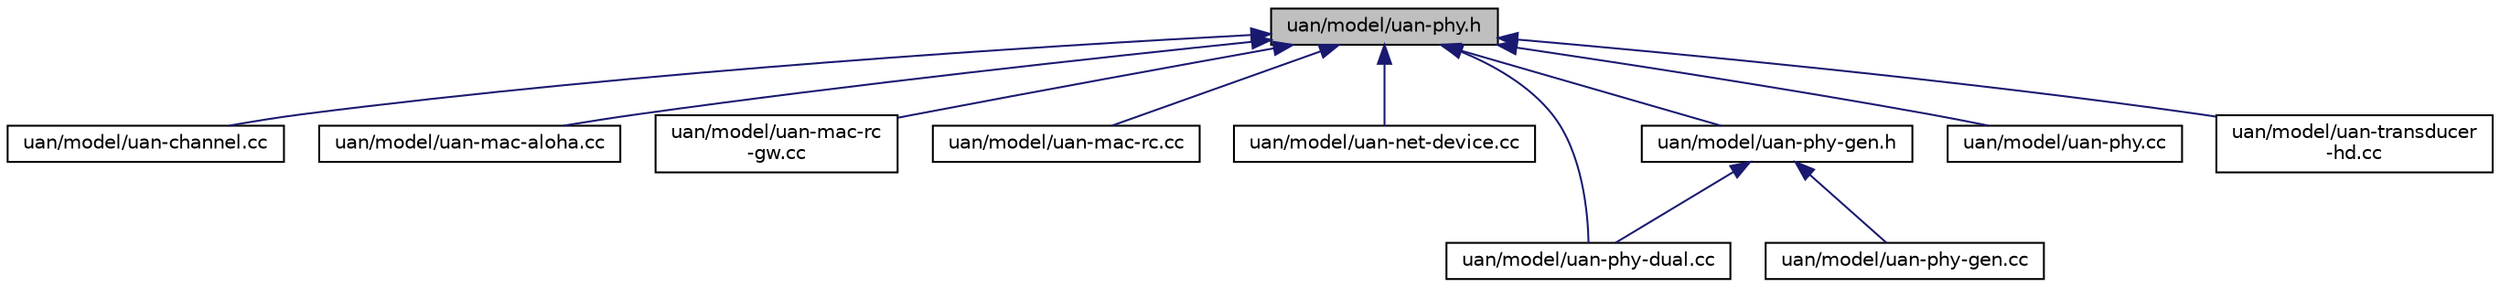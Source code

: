digraph "uan/model/uan-phy.h"
{
  edge [fontname="Helvetica",fontsize="10",labelfontname="Helvetica",labelfontsize="10"];
  node [fontname="Helvetica",fontsize="10",shape=record];
  Node1 [label="uan/model/uan-phy.h",height=0.2,width=0.4,color="black", fillcolor="grey75", style="filled", fontcolor="black"];
  Node1 -> Node2 [dir="back",color="midnightblue",fontsize="10",style="solid"];
  Node2 [label="uan/model/uan-channel.cc",height=0.2,width=0.4,color="black", fillcolor="white", style="filled",URL="$d9/d2f/uan-channel_8cc.html"];
  Node1 -> Node3 [dir="back",color="midnightblue",fontsize="10",style="solid"];
  Node3 [label="uan/model/uan-mac-aloha.cc",height=0.2,width=0.4,color="black", fillcolor="white", style="filled",URL="$dd/d7c/uan-mac-aloha_8cc.html"];
  Node1 -> Node4 [dir="back",color="midnightblue",fontsize="10",style="solid"];
  Node4 [label="uan/model/uan-mac-rc\l-gw.cc",height=0.2,width=0.4,color="black", fillcolor="white", style="filled",URL="$dd/d30/uan-mac-rc-gw_8cc.html"];
  Node1 -> Node5 [dir="back",color="midnightblue",fontsize="10",style="solid"];
  Node5 [label="uan/model/uan-mac-rc.cc",height=0.2,width=0.4,color="black", fillcolor="white", style="filled",URL="$d5/d29/uan-mac-rc_8cc.html"];
  Node1 -> Node6 [dir="back",color="midnightblue",fontsize="10",style="solid"];
  Node6 [label="uan/model/uan-net-device.cc",height=0.2,width=0.4,color="black", fillcolor="white", style="filled",URL="$d8/dce/uan-net-device_8cc.html"];
  Node1 -> Node7 [dir="back",color="midnightblue",fontsize="10",style="solid"];
  Node7 [label="uan/model/uan-phy-dual.cc",height=0.2,width=0.4,color="black", fillcolor="white", style="filled",URL="$dd/d63/uan-phy-dual_8cc.html"];
  Node1 -> Node8 [dir="back",color="midnightblue",fontsize="10",style="solid"];
  Node8 [label="uan/model/uan-phy-gen.h",height=0.2,width=0.4,color="black", fillcolor="white", style="filled",URL="$d5/d58/uan-phy-gen_8h.html"];
  Node8 -> Node7 [dir="back",color="midnightblue",fontsize="10",style="solid"];
  Node8 -> Node9 [dir="back",color="midnightblue",fontsize="10",style="solid"];
  Node9 [label="uan/model/uan-phy-gen.cc",height=0.2,width=0.4,color="black", fillcolor="white", style="filled",URL="$d8/da0/uan-phy-gen_8cc.html"];
  Node1 -> Node10 [dir="back",color="midnightblue",fontsize="10",style="solid"];
  Node10 [label="uan/model/uan-phy.cc",height=0.2,width=0.4,color="black", fillcolor="white", style="filled",URL="$d3/d12/uan-phy_8cc.html"];
  Node1 -> Node11 [dir="back",color="midnightblue",fontsize="10",style="solid"];
  Node11 [label="uan/model/uan-transducer\l-hd.cc",height=0.2,width=0.4,color="black", fillcolor="white", style="filled",URL="$d9/d0c/uan-transducer-hd_8cc.html"];
}
